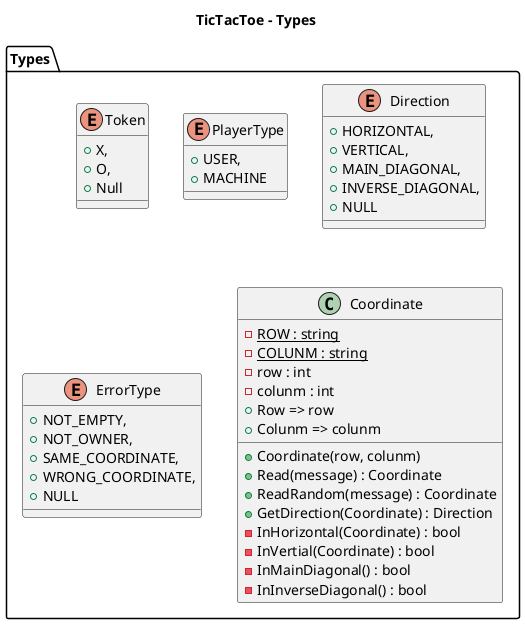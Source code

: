 @startuml TicTacToeModelsTypes
title TicTacToe - Types
namespace Types{
    enum Token{
        +X,
        +O,
        +Null
    }

    enum PlayerType{
        +USER,
        +MACHINE
    }

    enum Direction{
        +HORIZONTAL,
        +VERTICAL,
        +MAIN_DIAGONAL,
        +INVERSE_DIAGONAL,
        +NULL
    }

    enum ErrorType{
        +NOT_EMPTY,
        +NOT_OWNER,
        +SAME_COORDINATE,
        +WRONG_COORDINATE,
        +NULL
    }

    class Coordinate{
        -{static} ROW : string
        -{static} COLUNM : string
        -row : int
        -colunm : int
        +Coordinate(row, colunm)
        +Row => row
        +Colunm => colunm
        +Read(message) : Coordinate
        +ReadRandom(message) : Coordinate
        +GetDirection(Coordinate) : Direction
        -InHorizontal(Coordinate) : bool
        -InVertial(Coordinate) : bool
        -InMainDiagonal() : bool
        -InInverseDiagonal() : bool
    }
}
@enduml
